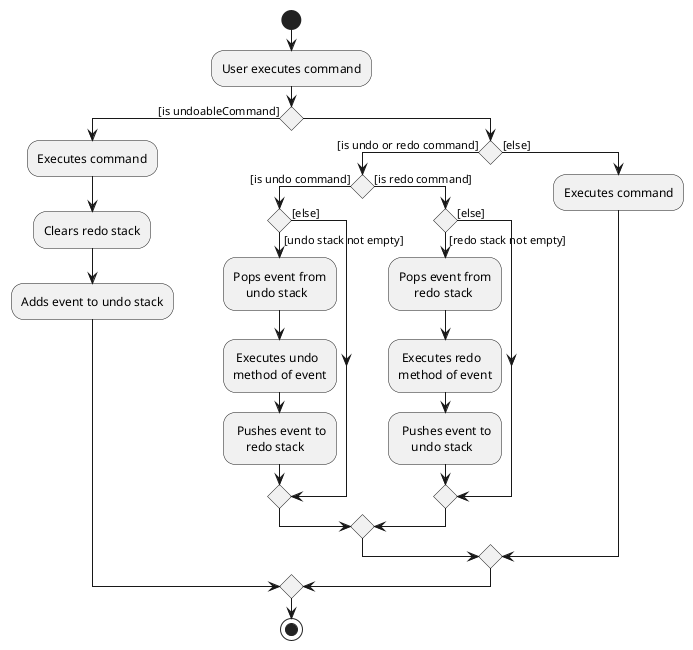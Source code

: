 @startuml
start
:User executes command;
if () then ([is undoableCommand])
    :Executes command;
    :Clears redo stack;
    :Adds event to undo stack;
else
    if () then ([is undo or redo command])
        if () then ([is undo command])
            if () then ([undo stack not empty])
                :Pops event from
                    undo stack;
                : Executes undo
                method of event;
                : Pushes event to
                    redo stack;
            else([else])
            endif
        else([is redo command])
            if () then ([redo stack not empty])
            :Pops event from
                 redo stack;
            : Executes redo
            method of event;
            : Pushes event to
                undo stack;
            else([else])
            endif
         endif
     else([else])
        :Executes command;
    endif
endif
stop
@enduml
